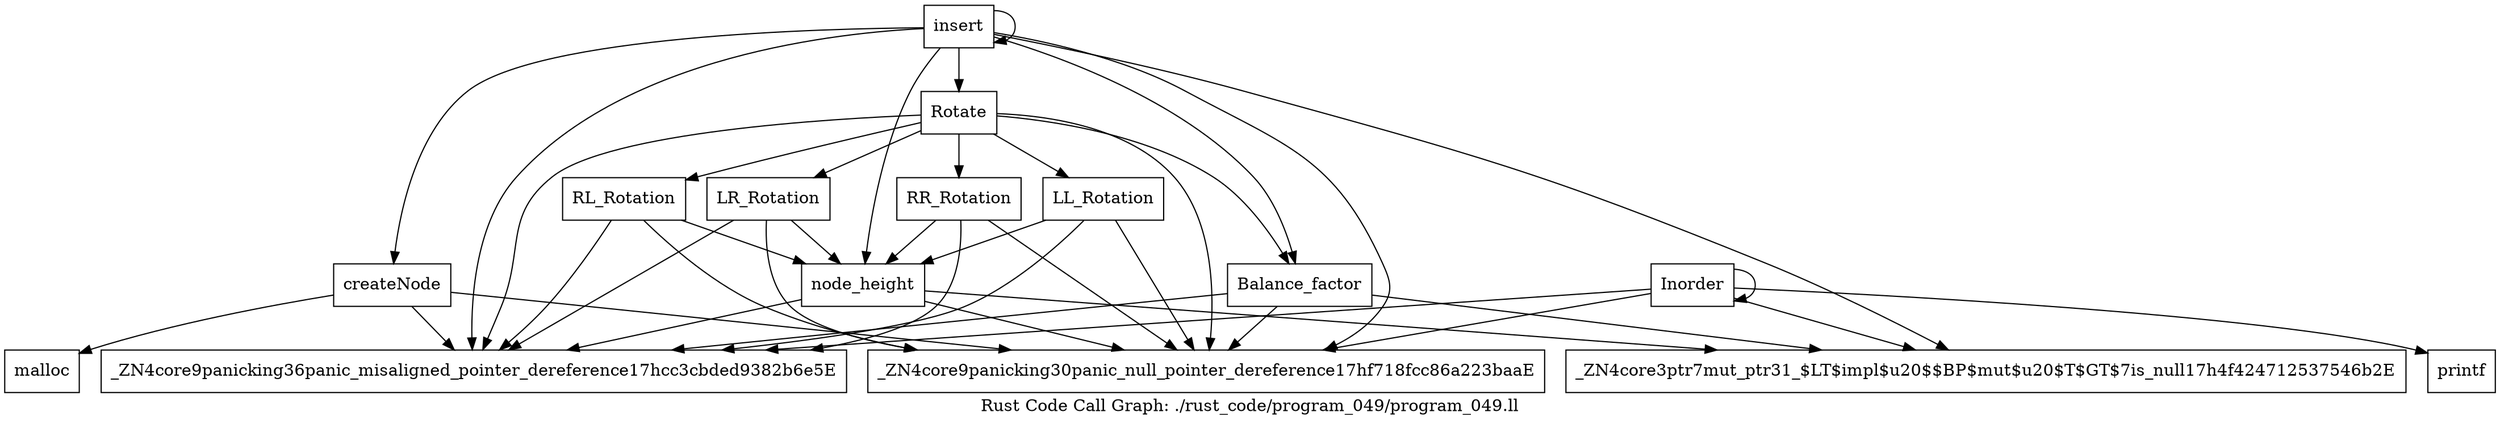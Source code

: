 digraph "Rust Code Call Graph: ./rust_code/program_049/program_049.ll" {
	label="Rust Code Call Graph: ./rust_code/program_049/program_049.ll";

	Node0x55fc1211c760 [shape=record,label="{_ZN4core3ptr7mut_ptr31_$LT$impl$u20$$BP$mut$u20$T$GT$7is_null17h4f424712537546b2E}"];
	Node0x55fc1211e970 [shape=record,label="{node_height}"];
	Node0x55fc1211e970 -> Node0x55fc1211c760;
	Node0x55fc1211e970 -> Node0x55fc12120e00;
	Node0x55fc1211e970 -> Node0x55fc12123af0;
	Node0x55fc121256f0 [shape=record,label="{LR_Rotation}"];
	Node0x55fc121256f0 -> Node0x55fc12120e00;
	Node0x55fc121256f0 -> Node0x55fc12123af0;
	Node0x55fc121256f0 -> Node0x55fc1211e970;
	Node0x55fc12126190 [shape=record,label="{RL_Rotation}"];
	Node0x55fc12126190 -> Node0x55fc12120e00;
	Node0x55fc12126190 -> Node0x55fc12123af0;
	Node0x55fc12126190 -> Node0x55fc1211e970;
	Node0x55fc12128510 [shape=record,label="{RR_Rotation}"];
	Node0x55fc12128510 -> Node0x55fc12120e00;
	Node0x55fc12128510 -> Node0x55fc12123af0;
	Node0x55fc12128510 -> Node0x55fc1211e970;
	Node0x55fc12129f40 [shape=record,label="{LL_Rotation}"];
	Node0x55fc12129f40 -> Node0x55fc12120e00;
	Node0x55fc12129f40 -> Node0x55fc12123af0;
	Node0x55fc12129f40 -> Node0x55fc1211e970;
	Node0x55fc12162d50 [shape=record,label="{createNode}"];
	Node0x55fc12162d50 -> Node0x55fc12162dd0;
	Node0x55fc12162d50 -> Node0x55fc12120e00;
	Node0x55fc12162d50 -> Node0x55fc12123af0;
	Node0x55fc121684e0 [shape=record,label="{Inorder}"];
	Node0x55fc121684e0 -> Node0x55fc1211c760;
	Node0x55fc121684e0 -> Node0x55fc12120e00;
	Node0x55fc121684e0 -> Node0x55fc121684e0;
	Node0x55fc121684e0 -> Node0x55fc12123af0;
	Node0x55fc121684e0 -> Node0x55fc12168560;
	Node0x55fc12168870 [shape=record,label="{Balance_factor}"];
	Node0x55fc12168870 -> Node0x55fc1211c760;
	Node0x55fc12168870 -> Node0x55fc12120e00;
	Node0x55fc12168870 -> Node0x55fc12123af0;
	Node0x55fc1212a810 [shape=record,label="{Rotate}"];
	Node0x55fc1212a810 -> Node0x55fc12120e00;
	Node0x55fc1212a810 -> Node0x55fc12168870;
	Node0x55fc1212a810 -> Node0x55fc12123af0;
	Node0x55fc1212a810 -> Node0x55fc12129f40;
	Node0x55fc1212a810 -> Node0x55fc121256f0;
	Node0x55fc1212a810 -> Node0x55fc12128510;
	Node0x55fc1212a810 -> Node0x55fc12126190;
	Node0x55fc1212da70 [shape=record,label="{insert}"];
	Node0x55fc1212da70 -> Node0x55fc1211c760;
	Node0x55fc1212da70 -> Node0x55fc12162d50;
	Node0x55fc1212da70 -> Node0x55fc12120e00;
	Node0x55fc1212da70 -> Node0x55fc12123af0;
	Node0x55fc1212da70 -> Node0x55fc1212a810;
	Node0x55fc1212da70 -> Node0x55fc12168870;
	Node0x55fc1212da70 -> Node0x55fc1211e970;
	Node0x55fc1212da70 -> Node0x55fc1212da70;
	Node0x55fc12120e00 [shape=record,label="{_ZN4core9panicking36panic_misaligned_pointer_dereference17hcc3cbded9382b6e5E}"];
	Node0x55fc12123af0 [shape=record,label="{_ZN4core9panicking30panic_null_pointer_dereference17hf718fcc86a223baaE}"];
	Node0x55fc12162dd0 [shape=record,label="{malloc}"];
	Node0x55fc12168560 [shape=record,label="{printf}"];
}
